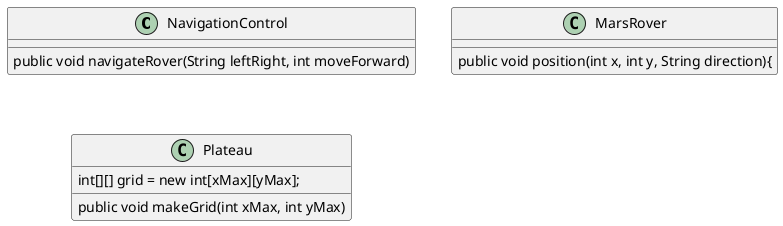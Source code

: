 @startuml

class NavigationControl{
public void navigateRover(String leftRight, int moveForward)
}
class MarsRover {
public void position(int x, int y, String direction){


}
class Plateau{
public void makeGrid(int xMax, int yMax)
int[][] grid = new int[xMax][yMax];
}

@enduml
